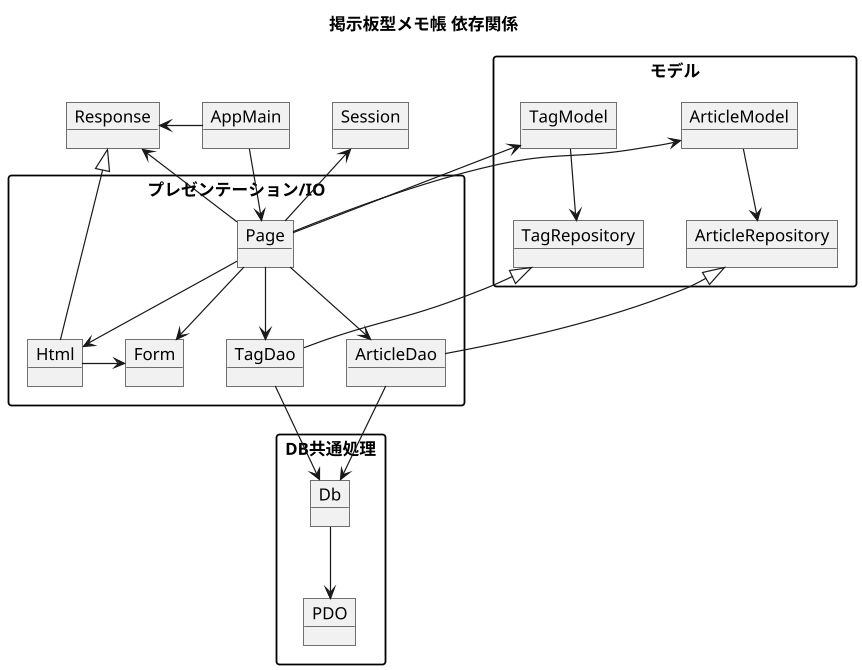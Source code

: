 @startuml

skinparam packageStyle rectangle
hide circle
scale 1.2

title 掲示板型メモ帳 依存関係

package DB共通処理 {
  object PDO {
  }
  object Db {
  }
}
package モデル {
  object ArticleModel {
  }
  object TagModel {
  }
  object ArticleRepository {
  }
  object TagRepository {
  }
}
package プレゼンテーション/IO {
  object Page {
  }
  object Html {
  }
  object Form {
  }
  object ArticleDao {
  }
  object TagDao {
  }
}

object AppMain {
}
object Response {
}
object Session {
}

AppMain -d-> Page
Page --> Html
Page --> Form
Page --> ArticleDao
Page --> TagDao
Page -l-> ArticleModel
Page -l-> TagModel
Page -u-> Session
Page -u-> Response

Db --> PDO
ArticleDao --> Db
TagDao --> Db
ArticleRepository <|-- ArticleDao
TagRepository <|-- TagDao
Html -r-> Form
Html -u-|> Response
ArticleModel --> ArticleRepository
TagModel --> TagRepository
AppMain -l-> Response

@enduml
